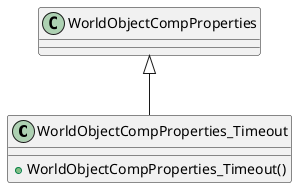 @startuml
class WorldObjectCompProperties_Timeout {
    + WorldObjectCompProperties_Timeout()
}
WorldObjectCompProperties <|-- WorldObjectCompProperties_Timeout
@enduml
